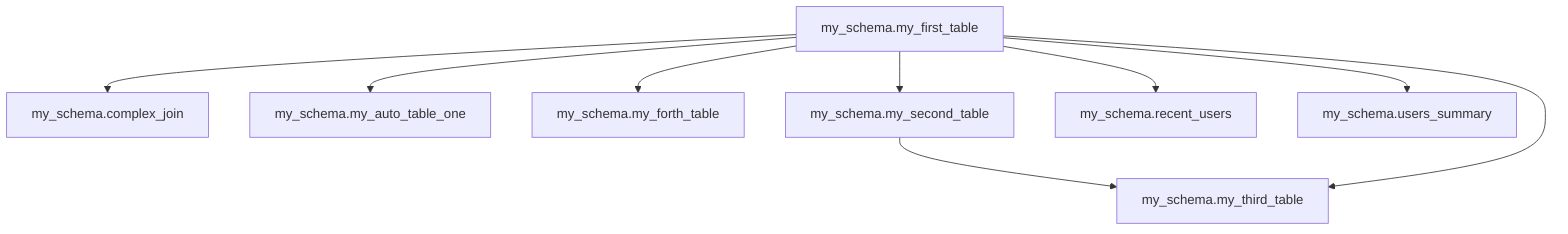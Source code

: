 graph TD
    my_schema_complex_join["my_schema.complex_join"]
    my_schema_my_auto_table_one["my_schema.my_auto_table_one"]
    my_schema_my_first_table["my_schema.my_first_table"]
    my_schema_my_forth_table["my_schema.my_forth_table"]
    my_schema_my_second_table["my_schema.my_second_table"]
    my_schema_my_third_table["my_schema.my_third_table"]
    my_schema_recent_users["my_schema.recent_users"]
    my_schema_users_summary["my_schema.users_summary"]
    my_schema_my_first_table --> my_schema_my_forth_table
    my_schema_my_first_table --> my_schema_my_second_table
    my_schema_my_second_table --> my_schema_my_third_table
    my_schema_my_first_table --> my_schema_my_third_table
    my_schema_my_first_table --> my_schema_users_summary
    my_schema_my_first_table --> my_schema_recent_users
    my_schema_my_first_table --> my_schema_complex_join
    my_schema_my_first_table --> my_schema_my_auto_table_one

    %% Execution Order:
    %% 1. my_schema.my_first_table
    %% 2. my_schema.my_forth_table
    %% 3. my_schema.my_second_table
    %% 4. my_schema.users_summary
    %% 5. my_schema.recent_users
    %% 6. my_schema.complex_join
    %% 7. my_schema.my_auto_table_one
    %% 8. my_schema.my_third_table